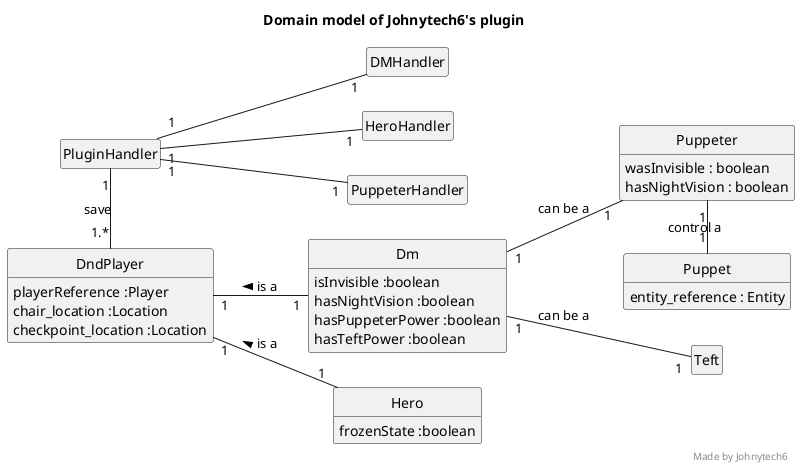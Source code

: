 @startuml MDD
skinparam style strictuml
skinparam defaultfontname Verdana
hide empty members
left to right direction
title Domain model of Johnytech6's plugin

class "PluginHandler" as ph

class "DMHandler" as dmh

class "HeroHandler" as hh

class "PuppeterHandler" as puh

class "DndPlayer" as dndP{
playerReference :Player
chair_location :Location
checkpoint_location :Location
}

class "Dm" as dm{
    isInvisible :boolean
    hasNightVision :boolean
    hasPuppeterPower :boolean
    hasTeftPower :boolean
}

class "Hero" as h{
    frozenState :boolean
}

class "Teft" as t

class "Puppeter" as pupter{
wasInvisible : boolean
hasNightVision : boolean
}

class "Puppet" as pup{
entity_reference : Entity
}

ph "1" -- "1" dmh

ph "1" -- "1" hh

ph "1" -- "1" puh

ph "1" -right- "1.*" dndP : save

dndP "1" -- "1" dm : is a <
dndP "1" -- "1" h : is a <

dm "1" -- "1" pupter : can be a

dm "1" -- "1" t : can be a

pupter "1" -right- "1"  pup : control a

right footer
Made by Johnytech6
end footer

@enduml